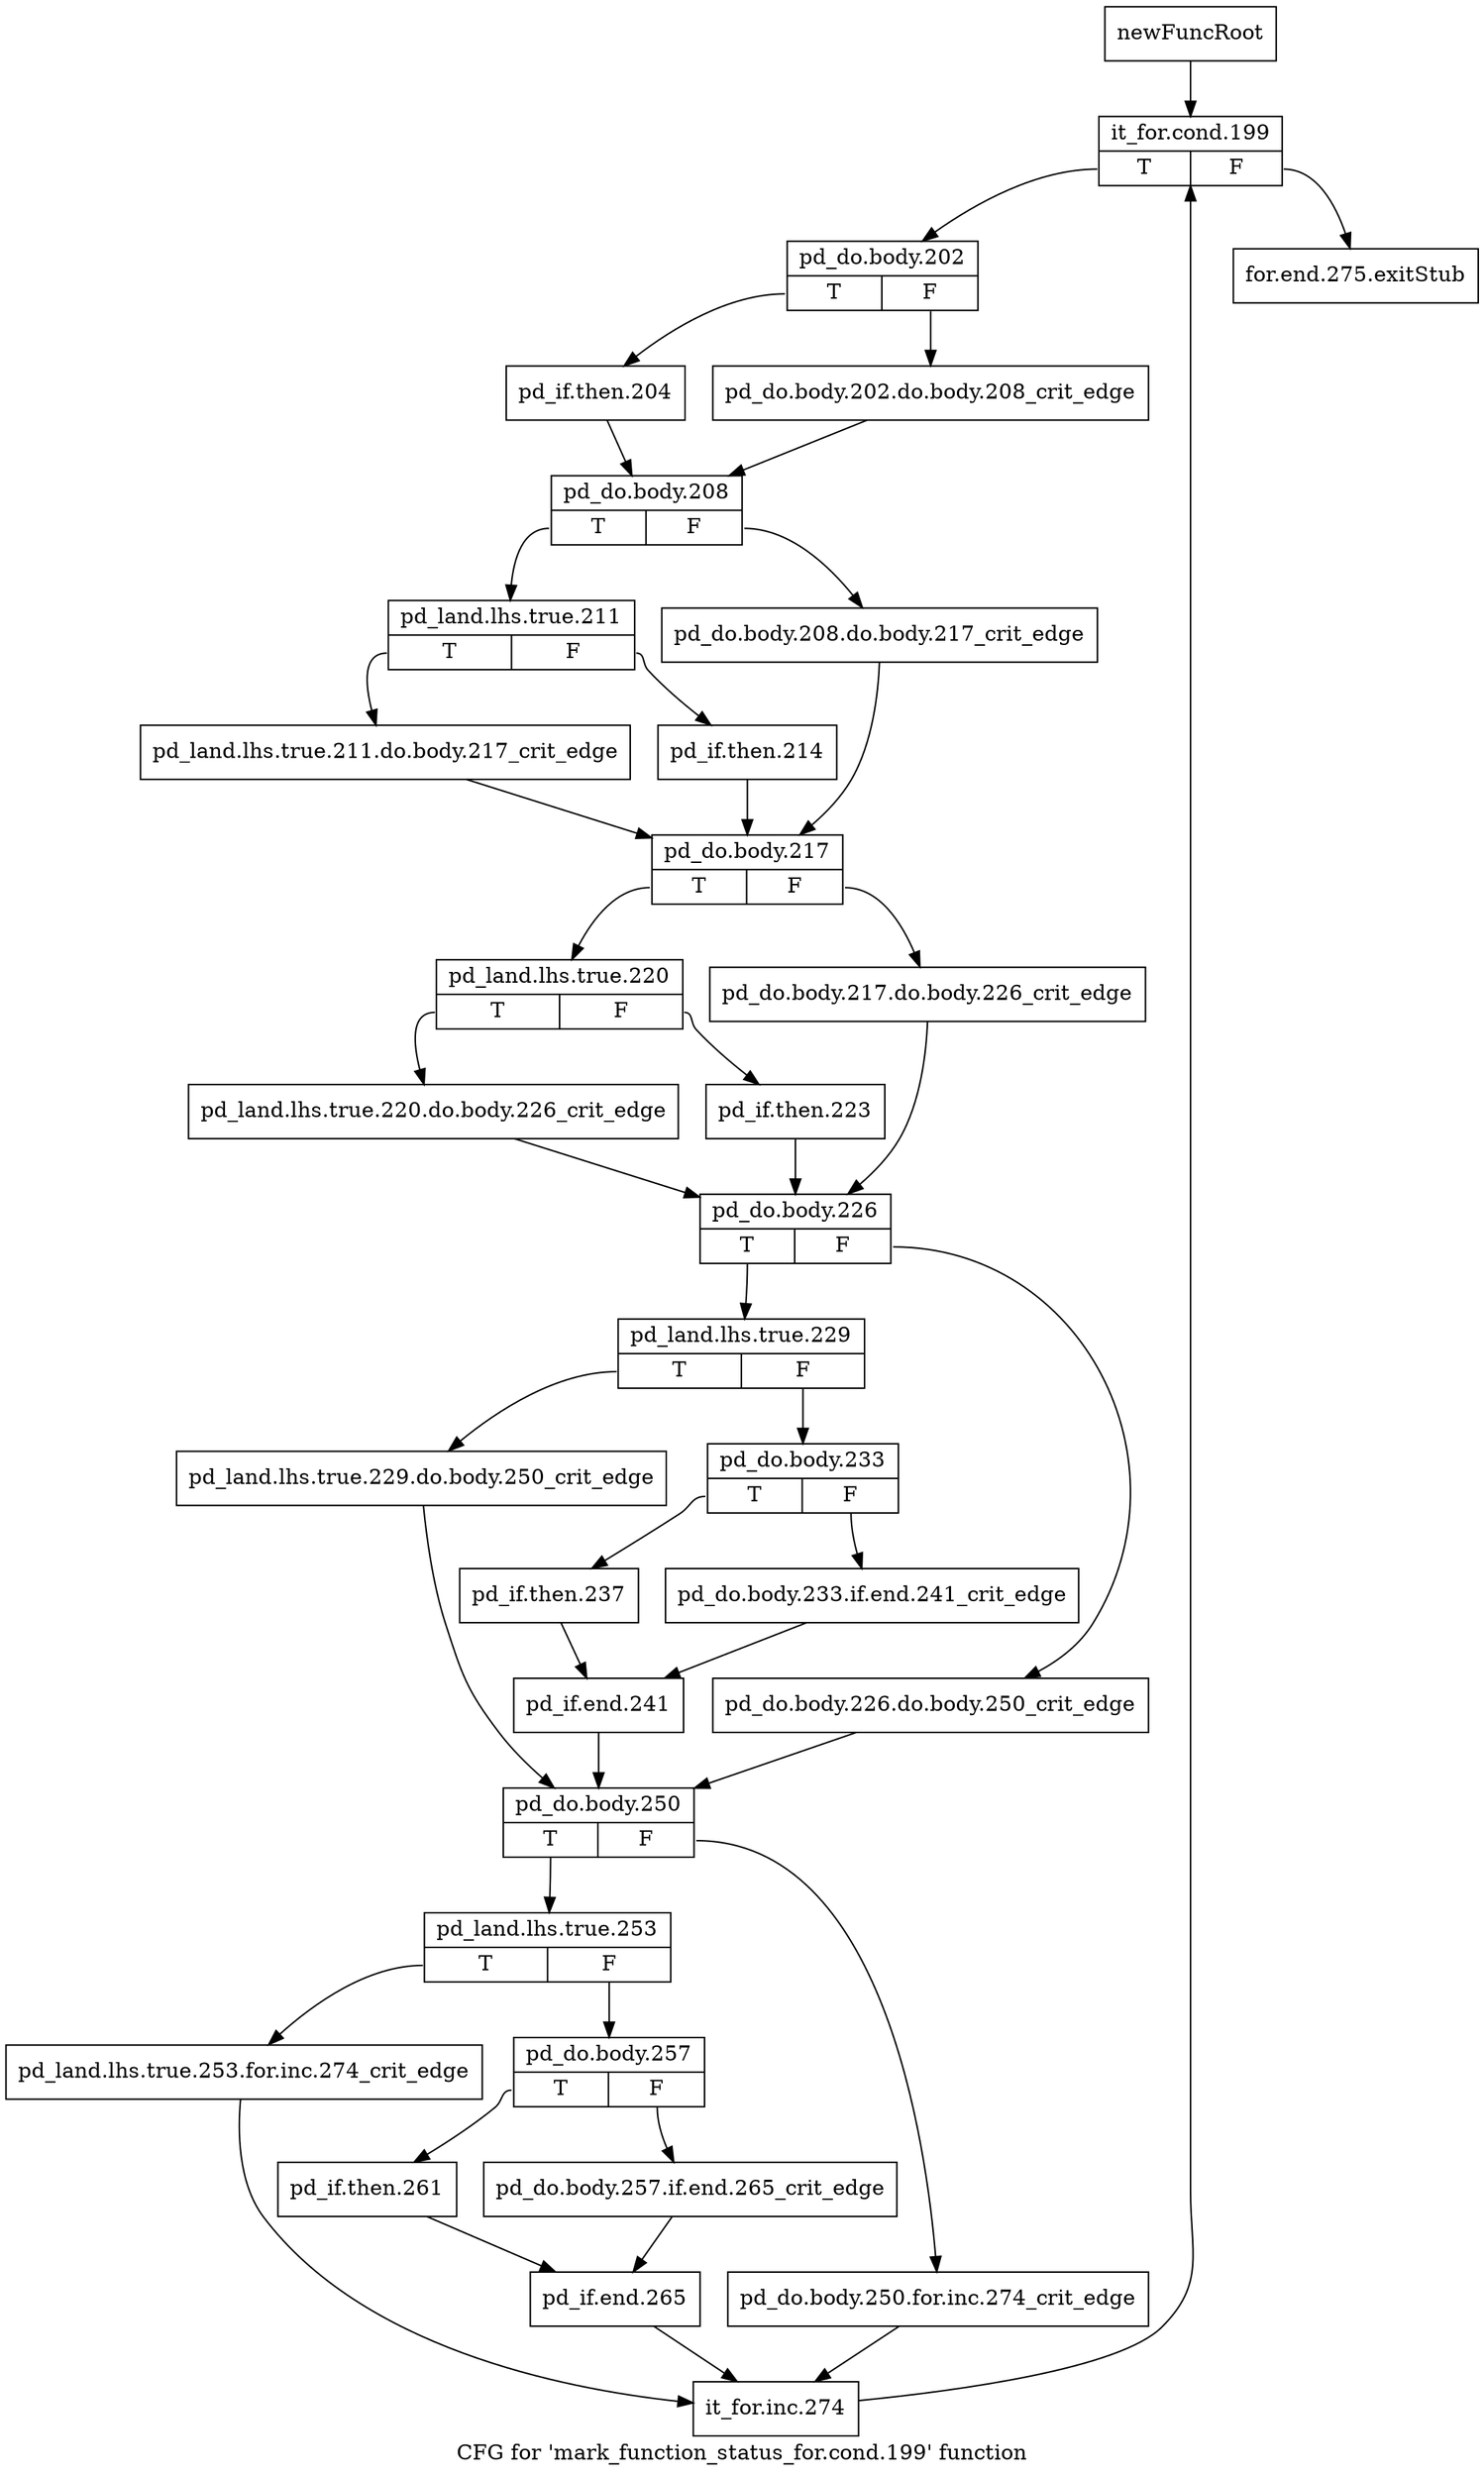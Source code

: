 digraph "CFG for 'mark_function_status_for.cond.199' function" {
	label="CFG for 'mark_function_status_for.cond.199' function";

	Node0xb0d2a80 [shape=record,label="{newFuncRoot}"];
	Node0xb0d2a80 -> Node0xb0d2b20;
	Node0xb0d2ad0 [shape=record,label="{for.end.275.exitStub}"];
	Node0xb0d2b20 [shape=record,label="{it_for.cond.199|{<s0>T|<s1>F}}"];
	Node0xb0d2b20:s0 -> Node0xb0d2b70;
	Node0xb0d2b20:s1 -> Node0xb0d2ad0;
	Node0xb0d2b70 [shape=record,label="{pd_do.body.202|{<s0>T|<s1>F}}"];
	Node0xb0d2b70:s0 -> Node0xb0d2c10;
	Node0xb0d2b70:s1 -> Node0xb0d2bc0;
	Node0xb0d2bc0 [shape=record,label="{pd_do.body.202.do.body.208_crit_edge}"];
	Node0xb0d2bc0 -> Node0xb0d2c60;
	Node0xb0d2c10 [shape=record,label="{pd_if.then.204}"];
	Node0xb0d2c10 -> Node0xb0d2c60;
	Node0xb0d2c60 [shape=record,label="{pd_do.body.208|{<s0>T|<s1>F}}"];
	Node0xb0d2c60:s0 -> Node0xb0d2d00;
	Node0xb0d2c60:s1 -> Node0xb0d2cb0;
	Node0xb0d2cb0 [shape=record,label="{pd_do.body.208.do.body.217_crit_edge}"];
	Node0xb0d2cb0 -> Node0xb0d2df0;
	Node0xb0d2d00 [shape=record,label="{pd_land.lhs.true.211|{<s0>T|<s1>F}}"];
	Node0xb0d2d00:s0 -> Node0xb0d2da0;
	Node0xb0d2d00:s1 -> Node0xb0d2d50;
	Node0xb0d2d50 [shape=record,label="{pd_if.then.214}"];
	Node0xb0d2d50 -> Node0xb0d2df0;
	Node0xb0d2da0 [shape=record,label="{pd_land.lhs.true.211.do.body.217_crit_edge}"];
	Node0xb0d2da0 -> Node0xb0d2df0;
	Node0xb0d2df0 [shape=record,label="{pd_do.body.217|{<s0>T|<s1>F}}"];
	Node0xb0d2df0:s0 -> Node0xb0d2e90;
	Node0xb0d2df0:s1 -> Node0xb0d2e40;
	Node0xb0d2e40 [shape=record,label="{pd_do.body.217.do.body.226_crit_edge}"];
	Node0xb0d2e40 -> Node0xb0d2f80;
	Node0xb0d2e90 [shape=record,label="{pd_land.lhs.true.220|{<s0>T|<s1>F}}"];
	Node0xb0d2e90:s0 -> Node0xb0d2f30;
	Node0xb0d2e90:s1 -> Node0xb0d2ee0;
	Node0xb0d2ee0 [shape=record,label="{pd_if.then.223}"];
	Node0xb0d2ee0 -> Node0xb0d2f80;
	Node0xb0d2f30 [shape=record,label="{pd_land.lhs.true.220.do.body.226_crit_edge}"];
	Node0xb0d2f30 -> Node0xb0d2f80;
	Node0xb0d2f80 [shape=record,label="{pd_do.body.226|{<s0>T|<s1>F}}"];
	Node0xb0d2f80:s0 -> Node0xb0d3020;
	Node0xb0d2f80:s1 -> Node0xb0d2fd0;
	Node0xb0d2fd0 [shape=record,label="{pd_do.body.226.do.body.250_crit_edge}"];
	Node0xb0d2fd0 -> Node0xb0d3200;
	Node0xb0d3020 [shape=record,label="{pd_land.lhs.true.229|{<s0>T|<s1>F}}"];
	Node0xb0d3020:s0 -> Node0xb0d31b0;
	Node0xb0d3020:s1 -> Node0xb0d3070;
	Node0xb0d3070 [shape=record,label="{pd_do.body.233|{<s0>T|<s1>F}}"];
	Node0xb0d3070:s0 -> Node0xb0d3110;
	Node0xb0d3070:s1 -> Node0xb0d30c0;
	Node0xb0d30c0 [shape=record,label="{pd_do.body.233.if.end.241_crit_edge}"];
	Node0xb0d30c0 -> Node0xb0d3160;
	Node0xb0d3110 [shape=record,label="{pd_if.then.237}"];
	Node0xb0d3110 -> Node0xb0d3160;
	Node0xb0d3160 [shape=record,label="{pd_if.end.241}"];
	Node0xb0d3160 -> Node0xb0d3200;
	Node0xb0d31b0 [shape=record,label="{pd_land.lhs.true.229.do.body.250_crit_edge}"];
	Node0xb0d31b0 -> Node0xb0d3200;
	Node0xb0d3200 [shape=record,label="{pd_do.body.250|{<s0>T|<s1>F}}"];
	Node0xb0d3200:s0 -> Node0xb0d32a0;
	Node0xb0d3200:s1 -> Node0xb0d3250;
	Node0xb0d3250 [shape=record,label="{pd_do.body.250.for.inc.274_crit_edge}"];
	Node0xb0d3250 -> Node0xb0d3480;
	Node0xb0d32a0 [shape=record,label="{pd_land.lhs.true.253|{<s0>T|<s1>F}}"];
	Node0xb0d32a0:s0 -> Node0xb0d3430;
	Node0xb0d32a0:s1 -> Node0xb0d32f0;
	Node0xb0d32f0 [shape=record,label="{pd_do.body.257|{<s0>T|<s1>F}}"];
	Node0xb0d32f0:s0 -> Node0xb0d3390;
	Node0xb0d32f0:s1 -> Node0xb0d3340;
	Node0xb0d3340 [shape=record,label="{pd_do.body.257.if.end.265_crit_edge}"];
	Node0xb0d3340 -> Node0xb0d33e0;
	Node0xb0d3390 [shape=record,label="{pd_if.then.261}"];
	Node0xb0d3390 -> Node0xb0d33e0;
	Node0xb0d33e0 [shape=record,label="{pd_if.end.265}"];
	Node0xb0d33e0 -> Node0xb0d3480;
	Node0xb0d3430 [shape=record,label="{pd_land.lhs.true.253.for.inc.274_crit_edge}"];
	Node0xb0d3430 -> Node0xb0d3480;
	Node0xb0d3480 [shape=record,label="{it_for.inc.274}"];
	Node0xb0d3480 -> Node0xb0d2b20;
}

